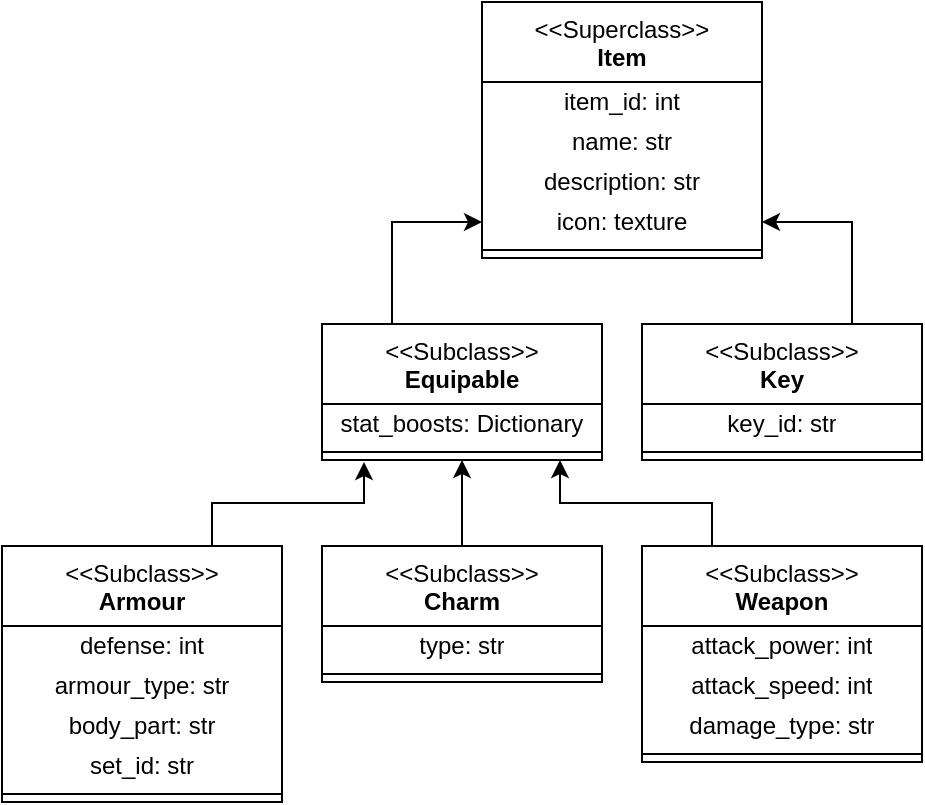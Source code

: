 <mxfile version="25.0.3">
  <diagram name="Page-1" id="lknSSuXa1kMQDOGvWWNt">
    <mxGraphModel dx="1621" dy="475" grid="1" gridSize="10" guides="1" tooltips="1" connect="1" arrows="1" fold="1" page="1" pageScale="1" pageWidth="827" pageHeight="1169" math="0" shadow="0">
      <root>
        <mxCell id="0" />
        <mxCell id="1" parent="0" />
        <mxCell id="Penikvm3PDlaJd5bfc8T-1" value="&amp;lt;&amp;lt;Superclass&amp;gt;&amp;gt;&lt;br&gt;&lt;b&gt;Item&lt;/b&gt;" style="swimlane;fontStyle=0;align=center;verticalAlign=top;childLayout=stackLayout;horizontal=1;startSize=40;horizontalStack=0;resizeParent=1;resizeParentMax=0;resizeLast=0;collapsible=0;marginBottom=0;html=1;whiteSpace=wrap;" vertex="1" parent="1">
          <mxGeometry y="10" width="140" height="128" as="geometry" />
        </mxCell>
        <mxCell id="Penikvm3PDlaJd5bfc8T-16" value="item_id: int" style="text;html=1;strokeColor=none;fillColor=none;align=center;verticalAlign=middle;spacingLeft=4;spacingRight=4;overflow=hidden;rotatable=0;points=[[0,0.5],[1,0.5]];portConstraint=eastwest;whiteSpace=wrap;" vertex="1" parent="Penikvm3PDlaJd5bfc8T-1">
          <mxGeometry y="40" width="140" height="20" as="geometry" />
        </mxCell>
        <mxCell id="Penikvm3PDlaJd5bfc8T-13" value="name: str" style="text;html=1;strokeColor=none;fillColor=none;align=center;verticalAlign=middle;spacingLeft=4;spacingRight=4;overflow=hidden;rotatable=0;points=[[0,0.5],[1,0.5]];portConstraint=eastwest;whiteSpace=wrap;" vertex="1" parent="Penikvm3PDlaJd5bfc8T-1">
          <mxGeometry y="60" width="140" height="20" as="geometry" />
        </mxCell>
        <mxCell id="Penikvm3PDlaJd5bfc8T-14" value="description: str" style="text;html=1;strokeColor=none;fillColor=none;align=center;verticalAlign=middle;spacingLeft=4;spacingRight=4;overflow=hidden;rotatable=0;points=[[0,0.5],[1,0.5]];portConstraint=eastwest;whiteSpace=wrap;" vertex="1" parent="Penikvm3PDlaJd5bfc8T-1">
          <mxGeometry y="80" width="140" height="20" as="geometry" />
        </mxCell>
        <mxCell id="Penikvm3PDlaJd5bfc8T-15" value="icon: texture" style="text;html=1;strokeColor=none;fillColor=none;align=center;verticalAlign=middle;spacingLeft=4;spacingRight=4;overflow=hidden;rotatable=0;points=[[0,0.5],[1,0.5]];portConstraint=eastwest;whiteSpace=wrap;" vertex="1" parent="Penikvm3PDlaJd5bfc8T-1">
          <mxGeometry y="100" width="140" height="20" as="geometry" />
        </mxCell>
        <mxCell id="Penikvm3PDlaJd5bfc8T-6" value="" style="line;strokeWidth=1;fillColor=none;align=left;verticalAlign=middle;spacingTop=-1;spacingLeft=3;spacingRight=3;rotatable=0;labelPosition=right;points=[];portConstraint=eastwest;" vertex="1" parent="Penikvm3PDlaJd5bfc8T-1">
          <mxGeometry y="120" width="140" height="8" as="geometry" />
        </mxCell>
        <mxCell id="Penikvm3PDlaJd5bfc8T-19" style="edgeStyle=orthogonalEdgeStyle;rounded=0;orthogonalLoop=1;jettySize=auto;html=1;exitX=0.75;exitY=0;exitDx=0;exitDy=0;entryX=1;entryY=0.5;entryDx=0;entryDy=0;" edge="1" parent="1" source="Penikvm3PDlaJd5bfc8T-10" target="Penikvm3PDlaJd5bfc8T-15">
          <mxGeometry relative="1" as="geometry" />
        </mxCell>
        <mxCell id="Penikvm3PDlaJd5bfc8T-10" value="&amp;lt;&amp;lt;Subclass&amp;gt;&amp;gt;&lt;br&gt;&lt;b&gt;Key&lt;/b&gt;" style="swimlane;fontStyle=0;align=center;verticalAlign=top;childLayout=stackLayout;horizontal=1;startSize=40;horizontalStack=0;resizeParent=1;resizeParentMax=0;resizeLast=0;collapsible=0;marginBottom=0;html=1;whiteSpace=wrap;" vertex="1" parent="1">
          <mxGeometry x="80" y="171" width="140" height="68" as="geometry" />
        </mxCell>
        <mxCell id="Penikvm3PDlaJd5bfc8T-11" value="key_id: str" style="text;html=1;strokeColor=none;fillColor=none;align=center;verticalAlign=middle;spacingLeft=4;spacingRight=4;overflow=hidden;rotatable=0;points=[[0,0.5],[1,0.5]];portConstraint=eastwest;whiteSpace=wrap;" vertex="1" parent="Penikvm3PDlaJd5bfc8T-10">
          <mxGeometry y="40" width="140" height="20" as="geometry" />
        </mxCell>
        <mxCell id="Penikvm3PDlaJd5bfc8T-12" value="" style="line;strokeWidth=1;fillColor=none;align=left;verticalAlign=middle;spacingTop=-1;spacingLeft=3;spacingRight=3;rotatable=0;labelPosition=right;points=[];portConstraint=eastwest;" vertex="1" parent="Penikvm3PDlaJd5bfc8T-10">
          <mxGeometry y="60" width="140" height="8" as="geometry" />
        </mxCell>
        <mxCell id="Penikvm3PDlaJd5bfc8T-23" style="edgeStyle=orthogonalEdgeStyle;rounded=0;orthogonalLoop=1;jettySize=auto;html=1;exitX=0.25;exitY=0;exitDx=0;exitDy=0;entryX=0;entryY=0.5;entryDx=0;entryDy=0;" edge="1" parent="1" source="Penikvm3PDlaJd5bfc8T-20" target="Penikvm3PDlaJd5bfc8T-15">
          <mxGeometry relative="1" as="geometry" />
        </mxCell>
        <mxCell id="Penikvm3PDlaJd5bfc8T-20" value="&amp;lt;&amp;lt;Subclass&amp;gt;&amp;gt;&lt;br&gt;&lt;b&gt;Equipable&lt;/b&gt;" style="swimlane;fontStyle=0;align=center;verticalAlign=top;childLayout=stackLayout;horizontal=1;startSize=40;horizontalStack=0;resizeParent=1;resizeParentMax=0;resizeLast=0;collapsible=0;marginBottom=0;html=1;whiteSpace=wrap;" vertex="1" parent="1">
          <mxGeometry x="-80" y="171" width="140" height="68" as="geometry" />
        </mxCell>
        <mxCell id="Penikvm3PDlaJd5bfc8T-21" value="stat_boosts: Dictionary" style="text;html=1;strokeColor=none;fillColor=none;align=center;verticalAlign=middle;spacingLeft=4;spacingRight=4;overflow=hidden;rotatable=0;points=[[0,0.5],[1,0.5]];portConstraint=eastwest;whiteSpace=wrap;" vertex="1" parent="Penikvm3PDlaJd5bfc8T-20">
          <mxGeometry y="40" width="140" height="20" as="geometry" />
        </mxCell>
        <mxCell id="Penikvm3PDlaJd5bfc8T-22" value="" style="line;strokeWidth=1;fillColor=none;align=left;verticalAlign=middle;spacingTop=-1;spacingLeft=3;spacingRight=3;rotatable=0;labelPosition=right;points=[];portConstraint=eastwest;" vertex="1" parent="Penikvm3PDlaJd5bfc8T-20">
          <mxGeometry y="60" width="140" height="8" as="geometry" />
        </mxCell>
        <mxCell id="Penikvm3PDlaJd5bfc8T-24" value="&amp;lt;&amp;lt;Subclass&amp;gt;&amp;gt;&lt;br&gt;&lt;b&gt;Charm&lt;/b&gt;" style="swimlane;fontStyle=0;align=center;verticalAlign=top;childLayout=stackLayout;horizontal=1;startSize=40;horizontalStack=0;resizeParent=1;resizeParentMax=0;resizeLast=0;collapsible=0;marginBottom=0;html=1;whiteSpace=wrap;" vertex="1" parent="1">
          <mxGeometry x="-80" y="282" width="140" height="68" as="geometry" />
        </mxCell>
        <mxCell id="Penikvm3PDlaJd5bfc8T-25" value="type: str" style="text;html=1;strokeColor=none;fillColor=none;align=center;verticalAlign=middle;spacingLeft=4;spacingRight=4;overflow=hidden;rotatable=0;points=[[0,0.5],[1,0.5]];portConstraint=eastwest;whiteSpace=wrap;" vertex="1" parent="Penikvm3PDlaJd5bfc8T-24">
          <mxGeometry y="40" width="140" height="20" as="geometry" />
        </mxCell>
        <mxCell id="Penikvm3PDlaJd5bfc8T-26" value="" style="line;strokeWidth=1;fillColor=none;align=left;verticalAlign=middle;spacingTop=-1;spacingLeft=3;spacingRight=3;rotatable=0;labelPosition=right;points=[];portConstraint=eastwest;" vertex="1" parent="Penikvm3PDlaJd5bfc8T-24">
          <mxGeometry y="60" width="140" height="8" as="geometry" />
        </mxCell>
        <mxCell id="Penikvm3PDlaJd5bfc8T-27" value="&amp;lt;&amp;lt;Subclass&amp;gt;&amp;gt;&lt;br&gt;&lt;b&gt;Weapon&lt;/b&gt;" style="swimlane;fontStyle=0;align=center;verticalAlign=top;childLayout=stackLayout;horizontal=1;startSize=40;horizontalStack=0;resizeParent=1;resizeParentMax=0;resizeLast=0;collapsible=0;marginBottom=0;html=1;whiteSpace=wrap;" vertex="1" parent="1">
          <mxGeometry x="80" y="282" width="140" height="108" as="geometry" />
        </mxCell>
        <mxCell id="Penikvm3PDlaJd5bfc8T-28" value="attack_power: int" style="text;html=1;strokeColor=none;fillColor=none;align=center;verticalAlign=middle;spacingLeft=4;spacingRight=4;overflow=hidden;rotatable=0;points=[[0,0.5],[1,0.5]];portConstraint=eastwest;whiteSpace=wrap;" vertex="1" parent="Penikvm3PDlaJd5bfc8T-27">
          <mxGeometry y="40" width="140" height="20" as="geometry" />
        </mxCell>
        <mxCell id="Penikvm3PDlaJd5bfc8T-33" value="attack_speed: int" style="text;html=1;strokeColor=none;fillColor=none;align=center;verticalAlign=middle;spacingLeft=4;spacingRight=4;overflow=hidden;rotatable=0;points=[[0,0.5],[1,0.5]];portConstraint=eastwest;whiteSpace=wrap;" vertex="1" parent="Penikvm3PDlaJd5bfc8T-27">
          <mxGeometry y="60" width="140" height="20" as="geometry" />
        </mxCell>
        <mxCell id="Penikvm3PDlaJd5bfc8T-34" value="damage_type: str" style="text;html=1;strokeColor=none;fillColor=none;align=center;verticalAlign=middle;spacingLeft=4;spacingRight=4;overflow=hidden;rotatable=0;points=[[0,0.5],[1,0.5]];portConstraint=eastwest;whiteSpace=wrap;" vertex="1" parent="Penikvm3PDlaJd5bfc8T-27">
          <mxGeometry y="80" width="140" height="20" as="geometry" />
        </mxCell>
        <mxCell id="Penikvm3PDlaJd5bfc8T-29" value="" style="line;strokeWidth=1;fillColor=none;align=left;verticalAlign=middle;spacingTop=-1;spacingLeft=3;spacingRight=3;rotatable=0;labelPosition=right;points=[];portConstraint=eastwest;" vertex="1" parent="Penikvm3PDlaJd5bfc8T-27">
          <mxGeometry y="100" width="140" height="8" as="geometry" />
        </mxCell>
        <mxCell id="Penikvm3PDlaJd5bfc8T-30" value="&amp;lt;&amp;lt;Subclass&amp;gt;&amp;gt;&lt;br&gt;&lt;b&gt;Armour&lt;/b&gt;" style="swimlane;fontStyle=0;align=center;verticalAlign=top;childLayout=stackLayout;horizontal=1;startSize=40;horizontalStack=0;resizeParent=1;resizeParentMax=0;resizeLast=0;collapsible=0;marginBottom=0;html=1;whiteSpace=wrap;" vertex="1" parent="1">
          <mxGeometry x="-240" y="282" width="140" height="128" as="geometry" />
        </mxCell>
        <mxCell id="Penikvm3PDlaJd5bfc8T-31" value="defense: int" style="text;html=1;strokeColor=none;fillColor=none;align=center;verticalAlign=middle;spacingLeft=4;spacingRight=4;overflow=hidden;rotatable=0;points=[[0,0.5],[1,0.5]];portConstraint=eastwest;whiteSpace=wrap;" vertex="1" parent="Penikvm3PDlaJd5bfc8T-30">
          <mxGeometry y="40" width="140" height="20" as="geometry" />
        </mxCell>
        <mxCell id="Penikvm3PDlaJd5bfc8T-41" value="armour_type: str" style="text;html=1;strokeColor=none;fillColor=none;align=center;verticalAlign=middle;spacingLeft=4;spacingRight=4;overflow=hidden;rotatable=0;points=[[0,0.5],[1,0.5]];portConstraint=eastwest;whiteSpace=wrap;" vertex="1" parent="Penikvm3PDlaJd5bfc8T-30">
          <mxGeometry y="60" width="140" height="20" as="geometry" />
        </mxCell>
        <mxCell id="Penikvm3PDlaJd5bfc8T-42" value="body_part: str" style="text;html=1;strokeColor=none;fillColor=none;align=center;verticalAlign=middle;spacingLeft=4;spacingRight=4;overflow=hidden;rotatable=0;points=[[0,0.5],[1,0.5]];portConstraint=eastwest;whiteSpace=wrap;" vertex="1" parent="Penikvm3PDlaJd5bfc8T-30">
          <mxGeometry y="80" width="140" height="20" as="geometry" />
        </mxCell>
        <mxCell id="Penikvm3PDlaJd5bfc8T-43" value="set_id: str" style="text;html=1;strokeColor=none;fillColor=none;align=center;verticalAlign=middle;spacingLeft=4;spacingRight=4;overflow=hidden;rotatable=0;points=[[0,0.5],[1,0.5]];portConstraint=eastwest;whiteSpace=wrap;" vertex="1" parent="Penikvm3PDlaJd5bfc8T-30">
          <mxGeometry y="100" width="140" height="20" as="geometry" />
        </mxCell>
        <mxCell id="Penikvm3PDlaJd5bfc8T-32" value="" style="line;strokeWidth=1;fillColor=none;align=left;verticalAlign=middle;spacingTop=-1;spacingLeft=3;spacingRight=3;rotatable=0;labelPosition=right;points=[];portConstraint=eastwest;" vertex="1" parent="Penikvm3PDlaJd5bfc8T-30">
          <mxGeometry y="120" width="140" height="8" as="geometry" />
        </mxCell>
        <mxCell id="Penikvm3PDlaJd5bfc8T-37" style="edgeStyle=orthogonalEdgeStyle;rounded=0;orthogonalLoop=1;jettySize=auto;html=1;exitX=0.25;exitY=0;exitDx=0;exitDy=0;entryX=0.85;entryY=1;entryDx=0;entryDy=0;entryPerimeter=0;" edge="1" parent="1" source="Penikvm3PDlaJd5bfc8T-27" target="Penikvm3PDlaJd5bfc8T-22">
          <mxGeometry relative="1" as="geometry" />
        </mxCell>
        <mxCell id="Penikvm3PDlaJd5bfc8T-38" style="edgeStyle=orthogonalEdgeStyle;rounded=0;orthogonalLoop=1;jettySize=auto;html=1;exitX=0.75;exitY=0;exitDx=0;exitDy=0;entryX=0.15;entryY=1.125;entryDx=0;entryDy=0;entryPerimeter=0;" edge="1" parent="1" source="Penikvm3PDlaJd5bfc8T-30" target="Penikvm3PDlaJd5bfc8T-22">
          <mxGeometry relative="1" as="geometry" />
        </mxCell>
        <mxCell id="Penikvm3PDlaJd5bfc8T-40" style="edgeStyle=orthogonalEdgeStyle;rounded=0;orthogonalLoop=1;jettySize=auto;html=1;exitX=0.5;exitY=0;exitDx=0;exitDy=0;entryX=0.5;entryY=1;entryDx=0;entryDy=0;entryPerimeter=0;" edge="1" parent="1" source="Penikvm3PDlaJd5bfc8T-24" target="Penikvm3PDlaJd5bfc8T-22">
          <mxGeometry relative="1" as="geometry" />
        </mxCell>
      </root>
    </mxGraphModel>
  </diagram>
</mxfile>
